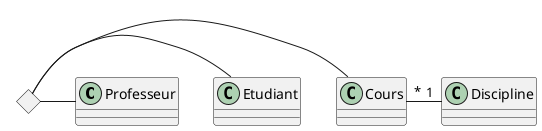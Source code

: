@startuml

class Professeur

class Discipline

class Cours

class Etudiant


<>diamond

diamond - Cours
diamond - Etudiant
diamond - Professeur

Cours "*" - "1" Discipline

@enduml


Professeur "1" -- "*" Discipline
(Professeur, Discipline) .. Cours
Etudiant "5..30" -- "*" Cours

une aggregation permet de lier une classe avec une autre mais que si la classe "mere" disparait alors les éléments existent toujours indépendamment.

Donc ici on relie Professeur, Etudiant et cours car les 3 sont liés mais cela signifie que si l'on enlève une ou deux classes de l'aggregation alors chacun peuvent exister sans les autres. Or, un cours ne peut pas exister sans Etudiant et sans prof pour donner le cours.